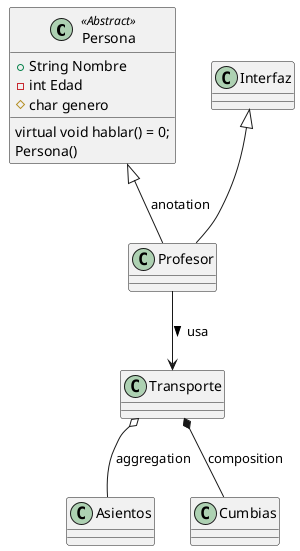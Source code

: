 @startuml

    Class Persona<<Abstract>>{
        + String Nombre
        - int Edad
        # char genero

        virtual void hablar() = 0;
        Persona()

    }
    Class Profesor
    Class Interfaz
    Class Transporte{

    }
    Class Asientos{

    }
    Class Cumbias{

    }

    Persona <|--Profesor : anotation
    Interfaz <|--Profesor
    Profesor --> Transporte : usa > 

    Transporte o-- Asientos : aggregation 
    Transporte *-- Cumbias : composition


@enduml